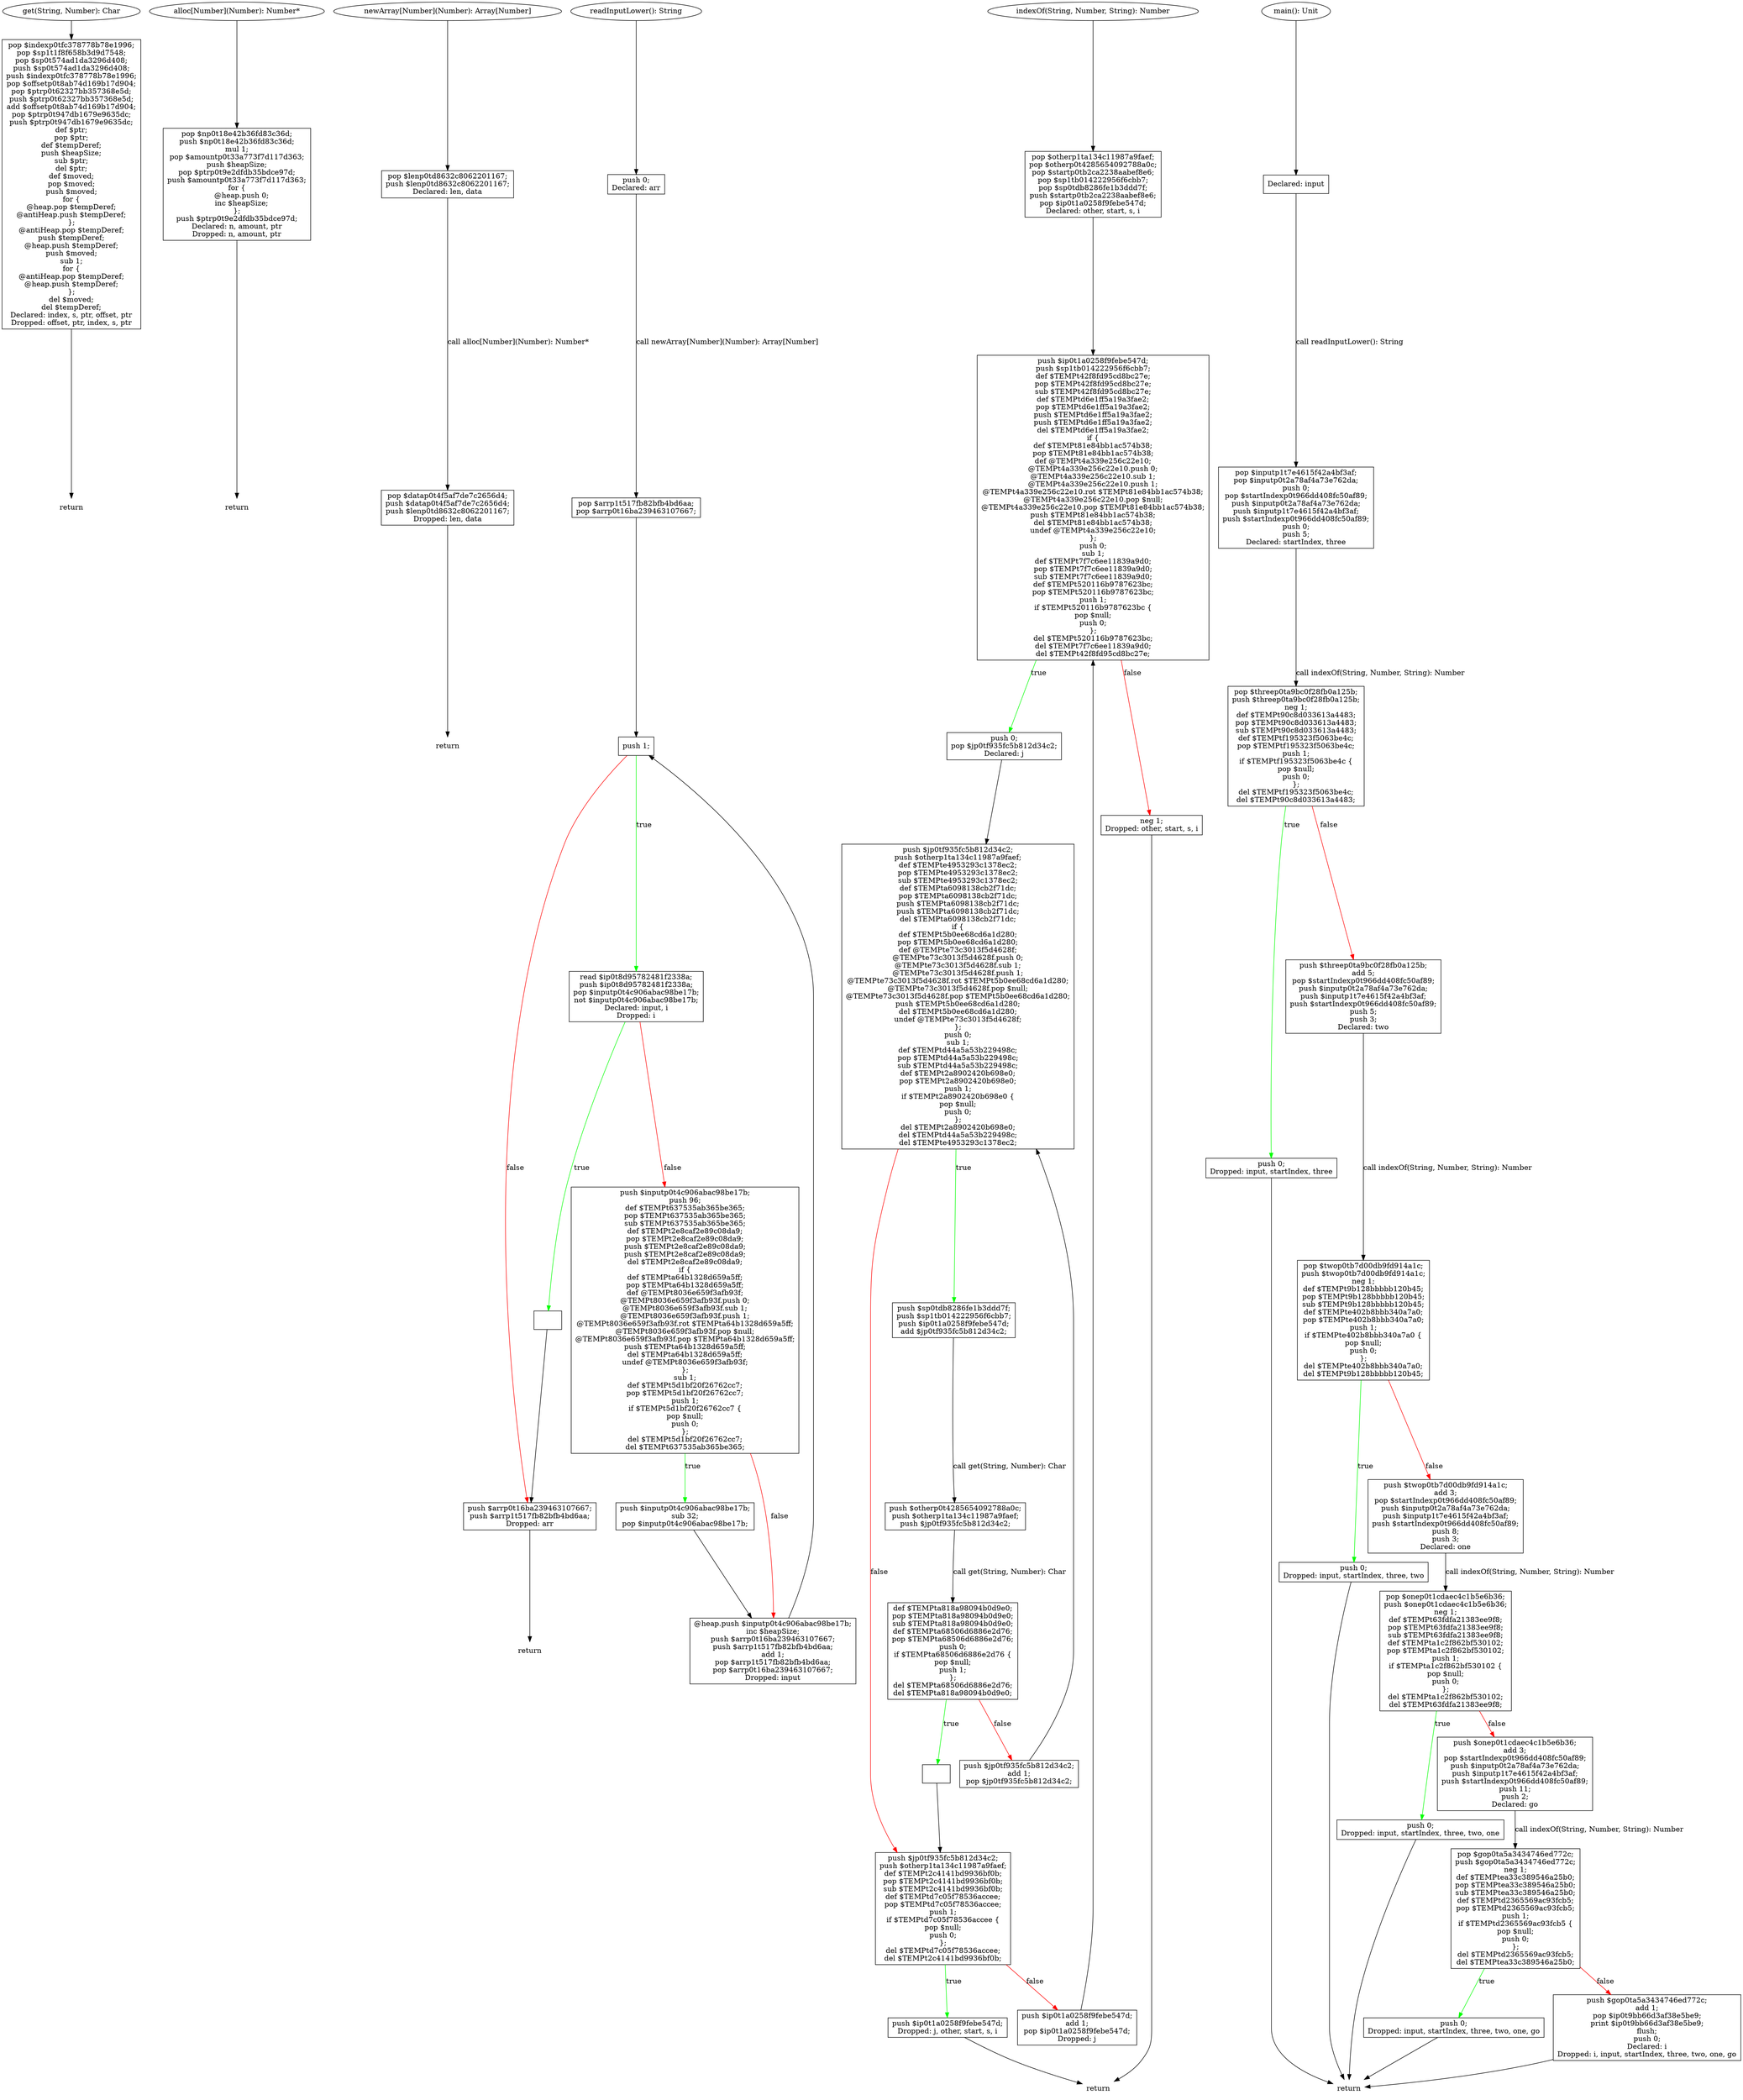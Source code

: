 digraph G { subgraph get {
rankdir=LR;
-1808246224 [label="get(String, Number): Char"];
tbaa3acc9333a57da [shape=plaintext, label=return];
tdc0e66e851d4a446 [label="pop $indexp0tfc378778b78e1996;\npop $sp1t1f8f658b3d9d7548;\npop $sp0t574ad1da3296d408;\npush $sp0t574ad1da3296d408;\npush $indexp0tfc378778b78e1996;\npop $offsetp0t8ab74d169b17d904;\npop $ptrp0t62327bb357368e5d;\npush $ptrp0t62327bb357368e5d;\nadd $offsetp0t8ab74d169b17d904;\npop $ptrp0t947db1679e9635dc;\npush $ptrp0t947db1679e9635dc;\ndef $ptr;\npop $ptr;\ndef $tempDeref;\npush $heapSize;\nsub $ptr;\ndel $ptr;\ndef $moved;\npop $moved;\npush $moved;\nfor {\n@heap.pop $tempDeref;\n@antiHeap.push $tempDeref;\n};\n@antiHeap.pop $tempDeref;\npush $tempDeref;\n@heap.push $tempDeref;\npush $moved;\nsub 1;\nfor {\n@antiHeap.pop $tempDeref;\n@heap.push $tempDeref;\n};\ndel $moved;\ndel $tempDeref;\nDeclared: index, s, ptr, offset, ptr\nDropped: offset, ptr, index, s, ptr" shape=box];
-1808246224 -> tdc0e66e851d4a446;
tdc0e66e851d4a446 -> tbaa3acc9333a57da;
}

subgraph alloc {
rankdir=LR;
349582806 [label="alloc[Number](Number): Number*"];
t3f8f5846ef20f949 [shape=plaintext, label=return];
t9b9e9f4193a4e068 [label="pop $np0t18e42b36fd83c36d;\npush $np0t18e42b36fd83c36d;\nmul 1;\npop $amountp0t33a773f7d117d363;\npush $heapSize;\npop $ptrp0t9e2dfdb35bdce97d;\npush $amountp0t33a773f7d117d363;\nfor {\n    @heap.push 0;\n    inc $heapSize;\n};\npush $ptrp0t9e2dfdb35bdce97d;\nDeclared: n, amount, ptr\nDropped: n, amount, ptr" shape=box];
349582806 -> t9b9e9f4193a4e068;
t9b9e9f4193a4e068 -> t3f8f5846ef20f949;
}

subgraph newArray {
rankdir=LR;
-495732340 [label="newArray[Number](Number): Array[Number]"];
ta8708b93385dbd5c [shape=plaintext, label=return];
t37f8be8058b4bcf6 [label="pop $lenp0td8632c8062201167;\npush $lenp0td8632c8062201167;\nDeclared: len, data" shape=box];
t2de385b71a2b9db1 [label="pop $datap0t4f5af7de7c2656d4;\npush $datap0t4f5af7de7c2656d4;\npush $lenp0td8632c8062201167;\nDropped: len, data" shape=box];
-495732340 -> t37f8be8058b4bcf6;
t37f8be8058b4bcf6 -> t2de385b71a2b9db1 [label="call alloc[Number](Number): Number*"];
t2de385b71a2b9db1 -> ta8708b93385dbd5c;
}

subgraph readInputLower {
rankdir=LR;
-415850556 [label="readInputLower(): String"];
td032a8f03ec5fcea [shape=plaintext, label=return];
t798cbe5f23b456df [label="push 0;\nDeclared: arr" shape=box];
t7b0430f30b2956d6 [label="pop $arrp1t517fb82bfb4bd6aa;\npop $arrp0t16ba239463107667;" shape=box];
t1755f7d9ec3a48ca [label="push 1;" shape=box];
tda451f3f9b3bc483 [label="read $ip0t8d95782481f2338a;\npush $ip0t8d95782481f2338a;\npop $inputp0t4c906abac98be17b;\nnot $inputp0t4c906abac98be17b;\nDeclared: input, i\nDropped: i" shape=box];
t36317005d62779b1 [label="" shape=box];
t8ecc9cb9e6360d24 [label="push $arrp0t16ba239463107667;\npush $arrp1t517fb82bfb4bd6aa;\nDropped: arr" shape=box];
te607307eeb229a6a [label="push $inputp0t4c906abac98be17b;\npush 96;\ndef $TEMPt637535ab365be365;\npop $TEMPt637535ab365be365;\nsub $TEMPt637535ab365be365;\ndef $TEMPt2e8caf2e89c08da9;\npop $TEMPt2e8caf2e89c08da9;\npush $TEMPt2e8caf2e89c08da9;\npush $TEMPt2e8caf2e89c08da9;\ndel $TEMPt2e8caf2e89c08da9;\nif {\ndef $TEMPta64b1328d659a5ff;\npop $TEMPta64b1328d659a5ff;\ndef @TEMPt8036e659f3afb93f;\n@TEMPt8036e659f3afb93f.push 0;\n@TEMPt8036e659f3afb93f.sub 1;\n@TEMPt8036e659f3afb93f.push 1;\n@TEMPt8036e659f3afb93f.rot $TEMPta64b1328d659a5ff;\n@TEMPt8036e659f3afb93f.pop $null;\n@TEMPt8036e659f3afb93f.pop $TEMPta64b1328d659a5ff;\npush $TEMPta64b1328d659a5ff;\ndel $TEMPta64b1328d659a5ff;\nundef @TEMPt8036e659f3afb93f;\n};\nsub 1;\ndef $TEMPt5d1bf20f26762cc7;\npop $TEMPt5d1bf20f26762cc7;\npush 1;\nif $TEMPt5d1bf20f26762cc7 {\npop $null;\npush 0;\n};\ndel $TEMPt5d1bf20f26762cc7;\ndel $TEMPt637535ab365be365;" shape=box];
ta4ead33dcf638e39 [label="push $inputp0t4c906abac98be17b;\nsub 32;\npop $inputp0t4c906abac98be17b;" shape=box];
t4a16ca1883f44f52 [label="@heap.push $inputp0t4c906abac98be17b;\ninc $heapSize;\npush $arrp0t16ba239463107667;\npush $arrp1t517fb82bfb4bd6aa;\nadd 1;\npop $arrp1t517fb82bfb4bd6aa;\npop $arrp0t16ba239463107667;\nDropped: input" shape=box];
-415850556 -> t798cbe5f23b456df;
t798cbe5f23b456df -> t7b0430f30b2956d6 [label="call newArray[Number](Number): Array[Number]"];
t7b0430f30b2956d6 -> t1755f7d9ec3a48ca;
t1755f7d9ec3a48ca -> tda451f3f9b3bc483 [label=true color=green];
t1755f7d9ec3a48ca -> t8ecc9cb9e6360d24 [label=false color=red];
tda451f3f9b3bc483 -> t36317005d62779b1 [label=true color=green];
tda451f3f9b3bc483 -> te607307eeb229a6a [label=false color=red];
t36317005d62779b1 -> t8ecc9cb9e6360d24;
t8ecc9cb9e6360d24 -> td032a8f03ec5fcea;
te607307eeb229a6a -> ta4ead33dcf638e39 [label=true color=green];
te607307eeb229a6a -> t4a16ca1883f44f52 [label=false color=red];
ta4ead33dcf638e39 -> t4a16ca1883f44f52;
t4a16ca1883f44f52 -> t1755f7d9ec3a48ca;
}

subgraph indexOf {
rankdir=LR;
1246979981 [label="indexOf(String, Number, String): Number"];
t70c182bdac8d27f3 [shape=plaintext, label=return];
t3e373894b45e4964 [label="pop $otherp1ta134c11987a9faef;\npop $otherp0t4285654092788a0c;\npop $startp0tb2ca2238aabef8e6;\npop $sp1tb014222956f6cbb7;\npop $sp0tdb8286fe1b3ddd7f;\npush $startp0tb2ca2238aabef8e6;\npop $ip0t1a0258f9febe547d;\nDeclared: other, start, s, i" shape=box];
t18ac1dc760e4c1d9 [label="push $ip0t1a0258f9febe547d;\npush $sp1tb014222956f6cbb7;\ndef $TEMPt42f8fd95cd8bc27e;\npop $TEMPt42f8fd95cd8bc27e;\nsub $TEMPt42f8fd95cd8bc27e;\ndef $TEMPtd6e1ff5a19a3fae2;\npop $TEMPtd6e1ff5a19a3fae2;\npush $TEMPtd6e1ff5a19a3fae2;\npush $TEMPtd6e1ff5a19a3fae2;\ndel $TEMPtd6e1ff5a19a3fae2;\nif {\ndef $TEMPt81e84bb1ac574b38;\npop $TEMPt81e84bb1ac574b38;\ndef @TEMPt4a339e256c22e10;\n@TEMPt4a339e256c22e10.push 0;\n@TEMPt4a339e256c22e10.sub 1;\n@TEMPt4a339e256c22e10.push 1;\n@TEMPt4a339e256c22e10.rot $TEMPt81e84bb1ac574b38;\n@TEMPt4a339e256c22e10.pop $null;\n@TEMPt4a339e256c22e10.pop $TEMPt81e84bb1ac574b38;\npush $TEMPt81e84bb1ac574b38;\ndel $TEMPt81e84bb1ac574b38;\nundef @TEMPt4a339e256c22e10;\n};\npush 0;\nsub 1;\ndef $TEMPt7f7c6ee11839a9d0;\npop $TEMPt7f7c6ee11839a9d0;\nsub $TEMPt7f7c6ee11839a9d0;\ndef $TEMPt520116b9787623bc;\npop $TEMPt520116b9787623bc;\npush 1;\nif $TEMPt520116b9787623bc {\npop $null;\npush 0;\n};\ndel $TEMPt520116b9787623bc;\ndel $TEMPt7f7c6ee11839a9d0;\ndel $TEMPt42f8fd95cd8bc27e;" shape=box];
t772a41fc0dfabf9c [label="push 0;\npop $jp0tf935fc5b812d34c2;\nDeclared: j" shape=box];
tf4f3d9f0cc3a0c6f [label="push $jp0tf935fc5b812d34c2;\npush $otherp1ta134c11987a9faef;\ndef $TEMPte4953293c1378ec2;\npop $TEMPte4953293c1378ec2;\nsub $TEMPte4953293c1378ec2;\ndef $TEMPta6098138cb2f71dc;\npop $TEMPta6098138cb2f71dc;\npush $TEMPta6098138cb2f71dc;\npush $TEMPta6098138cb2f71dc;\ndel $TEMPta6098138cb2f71dc;\nif {\ndef $TEMPt5b0ee68cd6a1d280;\npop $TEMPt5b0ee68cd6a1d280;\ndef @TEMPte73c3013f5d4628f;\n@TEMPte73c3013f5d4628f.push 0;\n@TEMPte73c3013f5d4628f.sub 1;\n@TEMPte73c3013f5d4628f.push 1;\n@TEMPte73c3013f5d4628f.rot $TEMPt5b0ee68cd6a1d280;\n@TEMPte73c3013f5d4628f.pop $null;\n@TEMPte73c3013f5d4628f.pop $TEMPt5b0ee68cd6a1d280;\npush $TEMPt5b0ee68cd6a1d280;\ndel $TEMPt5b0ee68cd6a1d280;\nundef @TEMPte73c3013f5d4628f;\n};\npush 0;\nsub 1;\ndef $TEMPtd44a5a53b229498c;\npop $TEMPtd44a5a53b229498c;\nsub $TEMPtd44a5a53b229498c;\ndef $TEMPt2a8902420b698e0;\npop $TEMPt2a8902420b698e0;\npush 1;\nif $TEMPt2a8902420b698e0 {\npop $null;\npush 0;\n};\ndel $TEMPt2a8902420b698e0;\ndel $TEMPtd44a5a53b229498c;\ndel $TEMPte4953293c1378ec2;" shape=box];
t5a0e46a381d2fc86 [label="push $sp0tdb8286fe1b3ddd7f;\npush $sp1tb014222956f6cbb7;\npush $ip0t1a0258f9febe547d;\nadd $jp0tf935fc5b812d34c2;" shape=box];
t634ab355f716534c [label="push $otherp0t4285654092788a0c;\npush $otherp1ta134c11987a9faef;\npush $jp0tf935fc5b812d34c2;" shape=box];
tcf05a53f696be7c1 [label="def $TEMPta818a98094b0d9e0;\npop $TEMPta818a98094b0d9e0;\nsub $TEMPta818a98094b0d9e0;\ndef $TEMPta68506d6886e2d76;\npop $TEMPta68506d6886e2d76;\npush 0;\nif $TEMPta68506d6886e2d76 {\npop $null;\npush 1;\n};\ndel $TEMPta68506d6886e2d76;\ndel $TEMPta818a98094b0d9e0;" shape=box];
t8390d2f3a63585ca [label="" shape=box];
t7d46aa55094e05bc [label="push $jp0tf935fc5b812d34c2;\npush $otherp1ta134c11987a9faef;\ndef $TEMPt2c4141bd9936bf0b;\npop $TEMPt2c4141bd9936bf0b;\nsub $TEMPt2c4141bd9936bf0b;\ndef $TEMPtd7c05f78536accee;\npop $TEMPtd7c05f78536accee;\npush 1;\nif $TEMPtd7c05f78536accee {\npop $null;\npush 0;\n};\ndel $TEMPtd7c05f78536accee;\ndel $TEMPt2c4141bd9936bf0b;" shape=box];
t8bc44aeda25a71bc [label="push $ip0t1a0258f9febe547d;\nDropped: j, other, start, s, i" shape=box];
tf87d44f8d8ba3036 [label="push $ip0t1a0258f9febe547d;\nadd 1;\npop $ip0t1a0258f9febe547d;\nDropped: j" shape=box];
tf2639b757086726e [label="push $jp0tf935fc5b812d34c2;\nadd 1;\npop $jp0tf935fc5b812d34c2;" shape=box];
t8d4039b4e40e1c85 [label="neg 1;\nDropped: other, start, s, i" shape=box];
1246979981 -> t3e373894b45e4964;
t3e373894b45e4964 -> t18ac1dc760e4c1d9;
t18ac1dc760e4c1d9 -> t772a41fc0dfabf9c [label=true color=green];
t18ac1dc760e4c1d9 -> t8d4039b4e40e1c85 [label=false color=red];
t772a41fc0dfabf9c -> tf4f3d9f0cc3a0c6f;
tf4f3d9f0cc3a0c6f -> t5a0e46a381d2fc86 [label=true color=green];
tf4f3d9f0cc3a0c6f -> t7d46aa55094e05bc [label=false color=red];
t5a0e46a381d2fc86 -> t634ab355f716534c [label="call get(String, Number): Char"];
t634ab355f716534c -> tcf05a53f696be7c1 [label="call get(String, Number): Char"];
tcf05a53f696be7c1 -> t8390d2f3a63585ca [label=true color=green];
tcf05a53f696be7c1 -> tf2639b757086726e [label=false color=red];
t8390d2f3a63585ca -> t7d46aa55094e05bc;
t7d46aa55094e05bc -> t8bc44aeda25a71bc [label=true color=green];
t7d46aa55094e05bc -> tf87d44f8d8ba3036 [label=false color=red];
t8bc44aeda25a71bc -> t70c182bdac8d27f3;
tf87d44f8d8ba3036 -> t18ac1dc760e4c1d9;
tf2639b757086726e -> tf4f3d9f0cc3a0c6f;
t8d4039b4e40e1c85 -> t70c182bdac8d27f3;
}

subgraph main {
rankdir=LR;
1211053195 [label="main(): Unit"];
te796c7fbb963d1ff [shape=plaintext, label=return];
tf230036dca9ec6a4 [label="Declared: input" shape=box];
t1e07c6dcba777c05 [label="pop $inputp1t7e4615f42a4bf3af;\npop $inputp0t2a78af4a73e762da;\npush 0;\npop $startIndexp0t966dd408fc50af89;\npush $inputp0t2a78af4a73e762da;\npush $inputp1t7e4615f42a4bf3af;\npush $startIndexp0t966dd408fc50af89;\npush 0;\npush 5;\nDeclared: startIndex, three" shape=box];
tc321187e9667c3a7 [label="pop $threep0ta9bc0f28fb0a125b;\npush $threep0ta9bc0f28fb0a125b;\nneg 1;\ndef $TEMPt90c8d033613a4483;\npop $TEMPt90c8d033613a4483;\nsub $TEMPt90c8d033613a4483;\ndef $TEMPtf195323f5063be4c;\npop $TEMPtf195323f5063be4c;\npush 1;\nif $TEMPtf195323f5063be4c {\npop $null;\npush 0;\n};\ndel $TEMPtf195323f5063be4c;\ndel $TEMPt90c8d033613a4483;" shape=box];
t91f9ee6d28d7527c [label="push 0;\nDropped: input, startIndex, three" shape=box];
te1dd9d39bde3674a [label="push $threep0ta9bc0f28fb0a125b;\nadd 5;\npop $startIndexp0t966dd408fc50af89;\npush $inputp0t2a78af4a73e762da;\npush $inputp1t7e4615f42a4bf3af;\npush $startIndexp0t966dd408fc50af89;\npush 5;\npush 3;\nDeclared: two" shape=box];
tc1ca22b92b139e2c [label="pop $twop0tb7d00db9fd914a1c;\npush $twop0tb7d00db9fd914a1c;\nneg 1;\ndef $TEMPt9b128bbbbb120b45;\npop $TEMPt9b128bbbbb120b45;\nsub $TEMPt9b128bbbbb120b45;\ndef $TEMPte402b8bbb340a7a0;\npop $TEMPte402b8bbb340a7a0;\npush 1;\nif $TEMPte402b8bbb340a7a0 {\npop $null;\npush 0;\n};\ndel $TEMPte402b8bbb340a7a0;\ndel $TEMPt9b128bbbbb120b45;" shape=box];
t763fca32a36cfb [label="push 0;\nDropped: input, startIndex, three, two" shape=box];
tfcfa6f7f9578eaed [label="push $twop0tb7d00db9fd914a1c;\nadd 3;\npop $startIndexp0t966dd408fc50af89;\npush $inputp0t2a78af4a73e762da;\npush $inputp1t7e4615f42a4bf3af;\npush $startIndexp0t966dd408fc50af89;\npush 8;\npush 3;\nDeclared: one" shape=box];
tfa2c7529225e487c [label="pop $onep0t1cdaec4c1b5e6b36;\npush $onep0t1cdaec4c1b5e6b36;\nneg 1;\ndef $TEMPt63fdfa21383ee9f8;\npop $TEMPt63fdfa21383ee9f8;\nsub $TEMPt63fdfa21383ee9f8;\ndef $TEMPta1c2f862bf530102;\npop $TEMPta1c2f862bf530102;\npush 1;\nif $TEMPta1c2f862bf530102 {\npop $null;\npush 0;\n};\ndel $TEMPta1c2f862bf530102;\ndel $TEMPt63fdfa21383ee9f8;" shape=box];
t7e9534b0b1208a34 [label="push 0;\nDropped: input, startIndex, three, two, one" shape=box];
t483535d8d9bf00fe [label="push $onep0t1cdaec4c1b5e6b36;\nadd 3;\npop $startIndexp0t966dd408fc50af89;\npush $inputp0t2a78af4a73e762da;\npush $inputp1t7e4615f42a4bf3af;\npush $startIndexp0t966dd408fc50af89;\npush 11;\npush 2;\nDeclared: go" shape=box];
tbcba7bd275c758ec [label="pop $gop0ta5a3434746ed772c;\npush $gop0ta5a3434746ed772c;\nneg 1;\ndef $TEMPtea33c389546a25b0;\npop $TEMPtea33c389546a25b0;\nsub $TEMPtea33c389546a25b0;\ndef $TEMPtd2365569ac93fcb5;\npop $TEMPtd2365569ac93fcb5;\npush 1;\nif $TEMPtd2365569ac93fcb5 {\npop $null;\npush 0;\n};\ndel $TEMPtd2365569ac93fcb5;\ndel $TEMPtea33c389546a25b0;" shape=box];
t41e74e0b74bfdcef [label="push 0;\nDropped: input, startIndex, three, two, one, go" shape=box];
tfc1d32508b17f767 [label="push $gop0ta5a3434746ed772c;\nadd 1;\npop $ip0t9bb66d3af38e5be9;\nprint $ip0t9bb66d3af38e5be9;\nflush;\npush 0;\nDeclared: i\nDropped: i, input, startIndex, three, two, one, go" shape=box];
1211053195 -> tf230036dca9ec6a4;
tf230036dca9ec6a4 -> t1e07c6dcba777c05 [label="call readInputLower(): String"];
t1e07c6dcba777c05 -> tc321187e9667c3a7 [label="call indexOf(String, Number, String): Number"];
tc321187e9667c3a7 -> t91f9ee6d28d7527c [label=true color=green];
tc321187e9667c3a7 -> te1dd9d39bde3674a [label=false color=red];
t91f9ee6d28d7527c -> te796c7fbb963d1ff;
te1dd9d39bde3674a -> tc1ca22b92b139e2c [label="call indexOf(String, Number, String): Number"];
tc1ca22b92b139e2c -> t763fca32a36cfb [label=true color=green];
tc1ca22b92b139e2c -> tfcfa6f7f9578eaed [label=false color=red];
t763fca32a36cfb -> te796c7fbb963d1ff;
tfcfa6f7f9578eaed -> tfa2c7529225e487c [label="call indexOf(String, Number, String): Number"];
tfa2c7529225e487c -> t7e9534b0b1208a34 [label=true color=green];
tfa2c7529225e487c -> t483535d8d9bf00fe [label=false color=red];
t7e9534b0b1208a34 -> te796c7fbb963d1ff;
t483535d8d9bf00fe -> tbcba7bd275c758ec [label="call indexOf(String, Number, String): Number"];
tbcba7bd275c758ec -> t41e74e0b74bfdcef [label=true color=green];
tbcba7bd275c758ec -> tfc1d32508b17f767 [label=false color=red];
t41e74e0b74bfdcef -> te796c7fbb963d1ff;
tfc1d32508b17f767 -> te796c7fbb963d1ff;
}
 }